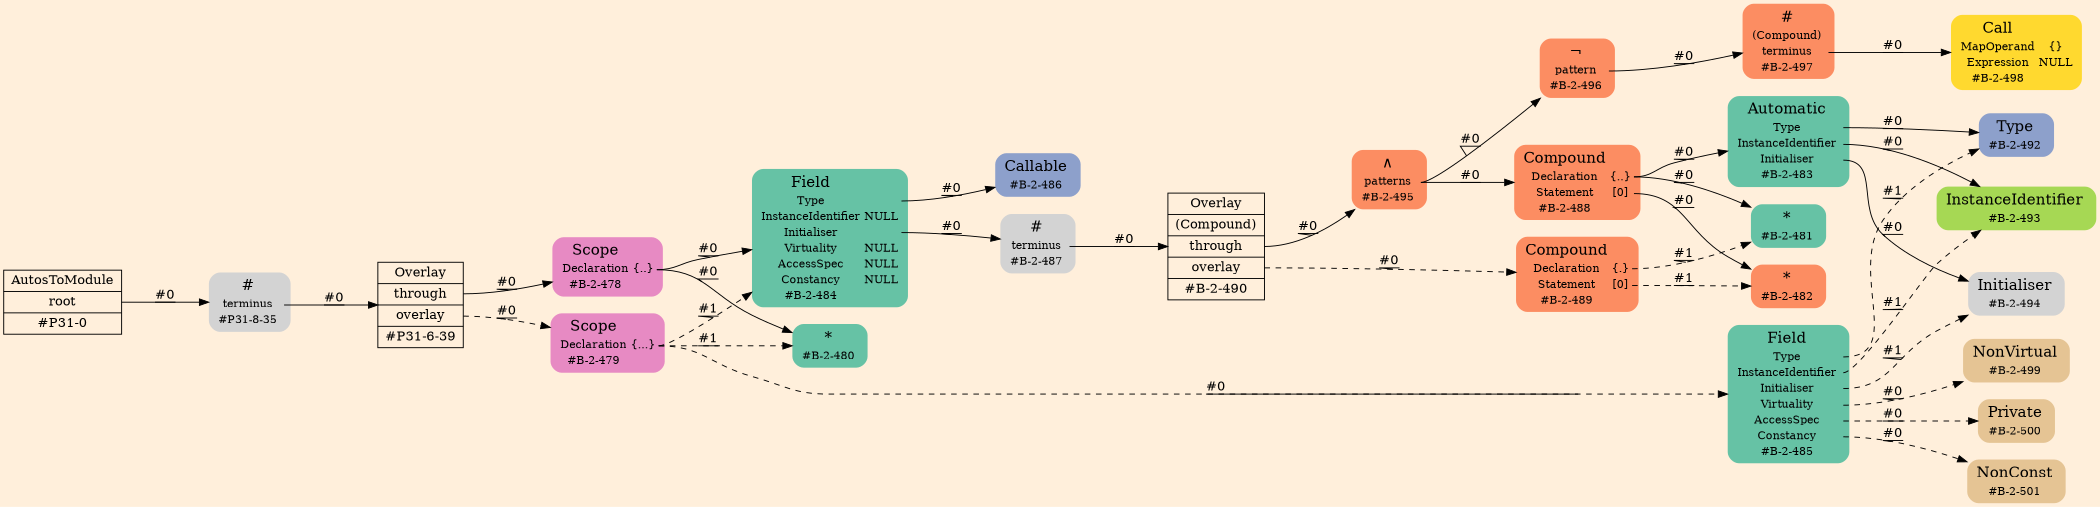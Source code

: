 digraph Inferno {
graph [
rankdir = "LR"
ranksep = 1.0
size = "14,20"
bgcolor = antiquewhite1
];
node [
];
"CR#P31-0" [
shape = "record"
fillcolor = "transparent"
label = "<fixed> AutosToModule | <port0> root | <port1> #P31-0"
style = "filled"
fontsize = "14"
fillcolor = antiquewhite1
];
"#P31-8-35" [
shape = "plaintext"
label = <<TABLE BORDER="0" CELLBORDER="0" CELLSPACING="0">
 <TR>
  <TD><FONT POINT-SIZE="16.0">#</FONT></TD>
  <TD></TD>
 </TR>
 <TR>
  <TD>terminus</TD>
  <TD PORT="port0"></TD>
 </TR>
 <TR>
  <TD>#P31-8-35</TD>
  <TD PORT="port1"></TD>
 </TR>
</TABLE>>
style = "rounded,filled"
fontsize = "12"
];
"#P31-6-39" [
shape = "record"
label = "<fixed> Overlay | <port0> through | <port1> overlay | <port2> #P31-6-39"
style = "filled"
fontsize = "14"
fillcolor = antiquewhite1
];
"#B-2-478" [
shape = "plaintext"
fillcolor = "/set28/4"
label = <<TABLE BORDER="0" CELLBORDER="0" CELLSPACING="0">
 <TR>
  <TD><FONT POINT-SIZE="16.0">Scope</FONT></TD>
  <TD></TD>
 </TR>
 <TR>
  <TD>Declaration</TD>
  <TD PORT="port0">{..}</TD>
 </TR>
 <TR>
  <TD>#B-2-478</TD>
  <TD PORT="port1"></TD>
 </TR>
</TABLE>>
style = "rounded,filled"
fontsize = "12"
];
"#B-2-480" [
shape = "plaintext"
fillcolor = "/set28/1"
label = <<TABLE BORDER="0" CELLBORDER="0" CELLSPACING="0">
 <TR>
  <TD><FONT POINT-SIZE="16.0">*</FONT></TD>
  <TD></TD>
 </TR>
 <TR>
  <TD>#B-2-480</TD>
  <TD PORT="port0"></TD>
 </TR>
</TABLE>>
style = "rounded,filled"
fontsize = "12"
];
"#B-2-484" [
shape = "plaintext"
fillcolor = "/set28/1"
label = <<TABLE BORDER="0" CELLBORDER="0" CELLSPACING="0">
 <TR>
  <TD><FONT POINT-SIZE="16.0">Field</FONT></TD>
  <TD></TD>
 </TR>
 <TR>
  <TD>Type</TD>
  <TD PORT="port0"></TD>
 </TR>
 <TR>
  <TD>InstanceIdentifier</TD>
  <TD PORT="port1">NULL</TD>
 </TR>
 <TR>
  <TD>Initialiser</TD>
  <TD PORT="port2"></TD>
 </TR>
 <TR>
  <TD>Virtuality</TD>
  <TD PORT="port3">NULL</TD>
 </TR>
 <TR>
  <TD>AccessSpec</TD>
  <TD PORT="port4">NULL</TD>
 </TR>
 <TR>
  <TD>Constancy</TD>
  <TD PORT="port5">NULL</TD>
 </TR>
 <TR>
  <TD>#B-2-484</TD>
  <TD PORT="port6"></TD>
 </TR>
</TABLE>>
style = "rounded,filled"
fontsize = "12"
];
"#B-2-486" [
shape = "plaintext"
fillcolor = "/set28/3"
label = <<TABLE BORDER="0" CELLBORDER="0" CELLSPACING="0">
 <TR>
  <TD><FONT POINT-SIZE="16.0">Callable</FONT></TD>
  <TD></TD>
 </TR>
 <TR>
  <TD>#B-2-486</TD>
  <TD PORT="port0"></TD>
 </TR>
</TABLE>>
style = "rounded,filled"
fontsize = "12"
];
"#B-2-487" [
shape = "plaintext"
label = <<TABLE BORDER="0" CELLBORDER="0" CELLSPACING="0">
 <TR>
  <TD><FONT POINT-SIZE="16.0">#</FONT></TD>
  <TD></TD>
 </TR>
 <TR>
  <TD>terminus</TD>
  <TD PORT="port0"></TD>
 </TR>
 <TR>
  <TD>#B-2-487</TD>
  <TD PORT="port1"></TD>
 </TR>
</TABLE>>
style = "rounded,filled"
fontsize = "12"
];
"#B-2-490" [
shape = "record"
fillcolor = "/set28/2"
label = "<fixed> Overlay | <port0> (Compound) | <port1> through | <port2> overlay | <port3> #B-2-490"
style = "filled"
fontsize = "14"
fillcolor = antiquewhite1
];
"#B-2-495" [
shape = "plaintext"
fillcolor = "/set28/2"
label = <<TABLE BORDER="0" CELLBORDER="0" CELLSPACING="0">
 <TR>
  <TD><FONT POINT-SIZE="16.0">∧</FONT></TD>
  <TD></TD>
 </TR>
 <TR>
  <TD>patterns</TD>
  <TD PORT="port0"></TD>
 </TR>
 <TR>
  <TD>#B-2-495</TD>
  <TD PORT="port1"></TD>
 </TR>
</TABLE>>
style = "rounded,filled"
fontsize = "12"
];
"#B-2-496" [
shape = "plaintext"
fillcolor = "/set28/2"
label = <<TABLE BORDER="0" CELLBORDER="0" CELLSPACING="0">
 <TR>
  <TD><FONT POINT-SIZE="16.0">¬</FONT></TD>
  <TD></TD>
 </TR>
 <TR>
  <TD>pattern</TD>
  <TD PORT="port0"></TD>
 </TR>
 <TR>
  <TD>#B-2-496</TD>
  <TD PORT="port1"></TD>
 </TR>
</TABLE>>
style = "rounded,filled"
fontsize = "12"
];
"#B-2-497" [
shape = "plaintext"
fillcolor = "/set28/2"
label = <<TABLE BORDER="0" CELLBORDER="0" CELLSPACING="0">
 <TR>
  <TD><FONT POINT-SIZE="16.0">#</FONT></TD>
  <TD></TD>
 </TR>
 <TR>
  <TD>(Compound)</TD>
  <TD PORT="port0"></TD>
 </TR>
 <TR>
  <TD>terminus</TD>
  <TD PORT="port1"></TD>
 </TR>
 <TR>
  <TD>#B-2-497</TD>
  <TD PORT="port2"></TD>
 </TR>
</TABLE>>
style = "rounded,filled"
fontsize = "12"
];
"#B-2-498" [
shape = "plaintext"
fillcolor = "/set28/6"
label = <<TABLE BORDER="0" CELLBORDER="0" CELLSPACING="0">
 <TR>
  <TD><FONT POINT-SIZE="16.0">Call</FONT></TD>
  <TD></TD>
 </TR>
 <TR>
  <TD>MapOperand</TD>
  <TD PORT="port0">{}</TD>
 </TR>
 <TR>
  <TD>Expression</TD>
  <TD PORT="port1">NULL</TD>
 </TR>
 <TR>
  <TD>#B-2-498</TD>
  <TD PORT="port2"></TD>
 </TR>
</TABLE>>
style = "rounded,filled"
fontsize = "12"
];
"#B-2-488" [
shape = "plaintext"
fillcolor = "/set28/2"
label = <<TABLE BORDER="0" CELLBORDER="0" CELLSPACING="0">
 <TR>
  <TD><FONT POINT-SIZE="16.0">Compound</FONT></TD>
  <TD></TD>
 </TR>
 <TR>
  <TD>Declaration</TD>
  <TD PORT="port0">{..}</TD>
 </TR>
 <TR>
  <TD>Statement</TD>
  <TD PORT="port1">[0]</TD>
 </TR>
 <TR>
  <TD>#B-2-488</TD>
  <TD PORT="port2"></TD>
 </TR>
</TABLE>>
style = "rounded,filled"
fontsize = "12"
];
"#B-2-481" [
shape = "plaintext"
fillcolor = "/set28/1"
label = <<TABLE BORDER="0" CELLBORDER="0" CELLSPACING="0">
 <TR>
  <TD><FONT POINT-SIZE="16.0">*</FONT></TD>
  <TD></TD>
 </TR>
 <TR>
  <TD>#B-2-481</TD>
  <TD PORT="port0"></TD>
 </TR>
</TABLE>>
style = "rounded,filled"
fontsize = "12"
];
"#B-2-483" [
shape = "plaintext"
fillcolor = "/set28/1"
label = <<TABLE BORDER="0" CELLBORDER="0" CELLSPACING="0">
 <TR>
  <TD><FONT POINT-SIZE="16.0">Automatic</FONT></TD>
  <TD></TD>
 </TR>
 <TR>
  <TD>Type</TD>
  <TD PORT="port0"></TD>
 </TR>
 <TR>
  <TD>InstanceIdentifier</TD>
  <TD PORT="port1"></TD>
 </TR>
 <TR>
  <TD>Initialiser</TD>
  <TD PORT="port2"></TD>
 </TR>
 <TR>
  <TD>#B-2-483</TD>
  <TD PORT="port3"></TD>
 </TR>
</TABLE>>
style = "rounded,filled"
fontsize = "12"
];
"#B-2-492" [
shape = "plaintext"
fillcolor = "/set28/3"
label = <<TABLE BORDER="0" CELLBORDER="0" CELLSPACING="0">
 <TR>
  <TD><FONT POINT-SIZE="16.0">Type</FONT></TD>
  <TD></TD>
 </TR>
 <TR>
  <TD>#B-2-492</TD>
  <TD PORT="port0"></TD>
 </TR>
</TABLE>>
style = "rounded,filled"
fontsize = "12"
];
"#B-2-493" [
shape = "plaintext"
fillcolor = "/set28/5"
label = <<TABLE BORDER="0" CELLBORDER="0" CELLSPACING="0">
 <TR>
  <TD><FONT POINT-SIZE="16.0">InstanceIdentifier</FONT></TD>
  <TD></TD>
 </TR>
 <TR>
  <TD>#B-2-493</TD>
  <TD PORT="port0"></TD>
 </TR>
</TABLE>>
style = "rounded,filled"
fontsize = "12"
];
"#B-2-494" [
shape = "plaintext"
label = <<TABLE BORDER="0" CELLBORDER="0" CELLSPACING="0">
 <TR>
  <TD><FONT POINT-SIZE="16.0">Initialiser</FONT></TD>
  <TD></TD>
 </TR>
 <TR>
  <TD>#B-2-494</TD>
  <TD PORT="port0"></TD>
 </TR>
</TABLE>>
style = "rounded,filled"
fontsize = "12"
];
"#B-2-482" [
shape = "plaintext"
fillcolor = "/set28/2"
label = <<TABLE BORDER="0" CELLBORDER="0" CELLSPACING="0">
 <TR>
  <TD><FONT POINT-SIZE="16.0">*</FONT></TD>
  <TD></TD>
 </TR>
 <TR>
  <TD>#B-2-482</TD>
  <TD PORT="port0"></TD>
 </TR>
</TABLE>>
style = "rounded,filled"
fontsize = "12"
];
"#B-2-489" [
shape = "plaintext"
fillcolor = "/set28/2"
label = <<TABLE BORDER="0" CELLBORDER="0" CELLSPACING="0">
 <TR>
  <TD><FONT POINT-SIZE="16.0">Compound</FONT></TD>
  <TD></TD>
 </TR>
 <TR>
  <TD>Declaration</TD>
  <TD PORT="port0">{.}</TD>
 </TR>
 <TR>
  <TD>Statement</TD>
  <TD PORT="port1">[0]</TD>
 </TR>
 <TR>
  <TD>#B-2-489</TD>
  <TD PORT="port2"></TD>
 </TR>
</TABLE>>
style = "rounded,filled"
fontsize = "12"
];
"#B-2-479" [
shape = "plaintext"
fillcolor = "/set28/4"
label = <<TABLE BORDER="0" CELLBORDER="0" CELLSPACING="0">
 <TR>
  <TD><FONT POINT-SIZE="16.0">Scope</FONT></TD>
  <TD></TD>
 </TR>
 <TR>
  <TD>Declaration</TD>
  <TD PORT="port0">{...}</TD>
 </TR>
 <TR>
  <TD>#B-2-479</TD>
  <TD PORT="port1"></TD>
 </TR>
</TABLE>>
style = "rounded,filled"
fontsize = "12"
];
"#B-2-485" [
shape = "plaintext"
fillcolor = "/set28/1"
label = <<TABLE BORDER="0" CELLBORDER="0" CELLSPACING="0">
 <TR>
  <TD><FONT POINT-SIZE="16.0">Field</FONT></TD>
  <TD></TD>
 </TR>
 <TR>
  <TD>Type</TD>
  <TD PORT="port0"></TD>
 </TR>
 <TR>
  <TD>InstanceIdentifier</TD>
  <TD PORT="port1"></TD>
 </TR>
 <TR>
  <TD>Initialiser</TD>
  <TD PORT="port2"></TD>
 </TR>
 <TR>
  <TD>Virtuality</TD>
  <TD PORT="port3"></TD>
 </TR>
 <TR>
  <TD>AccessSpec</TD>
  <TD PORT="port4"></TD>
 </TR>
 <TR>
  <TD>Constancy</TD>
  <TD PORT="port5"></TD>
 </TR>
 <TR>
  <TD>#B-2-485</TD>
  <TD PORT="port6"></TD>
 </TR>
</TABLE>>
style = "rounded,filled"
fontsize = "12"
];
"#B-2-499" [
shape = "plaintext"
fillcolor = "/set28/7"
label = <<TABLE BORDER="0" CELLBORDER="0" CELLSPACING="0">
 <TR>
  <TD><FONT POINT-SIZE="16.0">NonVirtual</FONT></TD>
  <TD></TD>
 </TR>
 <TR>
  <TD>#B-2-499</TD>
  <TD PORT="port0"></TD>
 </TR>
</TABLE>>
style = "rounded,filled"
fontsize = "12"
];
"#B-2-500" [
shape = "plaintext"
fillcolor = "/set28/7"
label = <<TABLE BORDER="0" CELLBORDER="0" CELLSPACING="0">
 <TR>
  <TD><FONT POINT-SIZE="16.0">Private</FONT></TD>
  <TD></TD>
 </TR>
 <TR>
  <TD>#B-2-500</TD>
  <TD PORT="port0"></TD>
 </TR>
</TABLE>>
style = "rounded,filled"
fontsize = "12"
];
"#B-2-501" [
shape = "plaintext"
fillcolor = "/set28/7"
label = <<TABLE BORDER="0" CELLBORDER="0" CELLSPACING="0">
 <TR>
  <TD><FONT POINT-SIZE="16.0">NonConst</FONT></TD>
  <TD></TD>
 </TR>
 <TR>
  <TD>#B-2-501</TD>
  <TD PORT="port0"></TD>
 </TR>
</TABLE>>
style = "rounded,filled"
fontsize = "12"
];
"CR#P31-0":port0 -> "#P31-8-35" [style="solid"
label = "#0"
decorate = true
];
"#P31-8-35":port0 -> "#P31-6-39" [style="solid"
label = "#0"
decorate = true
];
"#P31-6-39":port0 -> "#B-2-478" [style="solid"
label = "#0"
decorate = true
];
"#P31-6-39":port1 -> "#B-2-479" [style="dashed"
label = "#0"
decorate = true
];
"#B-2-478":port0 -> "#B-2-480" [style="solid"
label = "#0"
decorate = true
];
"#B-2-478":port0 -> "#B-2-484" [style="solid"
label = "#0"
decorate = true
];
"#B-2-484":port0 -> "#B-2-486" [style="solid"
label = "#0"
decorate = true
];
"#B-2-484":port2 -> "#B-2-487" [style="solid"
label = "#0"
decorate = true
];
"#B-2-487":port0 -> "#B-2-490" [style="solid"
label = "#0"
decorate = true
];
"#B-2-490":port1 -> "#B-2-495" [style="solid"
label = "#0"
decorate = true
];
"#B-2-490":port2 -> "#B-2-489" [style="dashed"
label = "#0"
decorate = true
];
"#B-2-495":port0 -> "#B-2-496" [style="solid"
label = "#0"
decorate = true
];
"#B-2-495":port0 -> "#B-2-488" [style="solid"
label = "#0"
decorate = true
];
"#B-2-496":port0 -> "#B-2-497" [style="solid"
label = "#0"
decorate = true
];
"#B-2-497":port1 -> "#B-2-498" [style="solid"
label = "#0"
decorate = true
];
"#B-2-488":port0 -> "#B-2-481" [style="solid"
label = "#0"
decorate = true
];
"#B-2-488":port0 -> "#B-2-483" [style="solid"
label = "#0"
decorate = true
];
"#B-2-488":port1 -> "#B-2-482" [style="solid"
label = "#0"
decorate = true
];
"#B-2-483":port0 -> "#B-2-492" [style="solid"
label = "#0"
decorate = true
];
"#B-2-483":port1 -> "#B-2-493" [style="solid"
label = "#0"
decorate = true
];
"#B-2-483":port2 -> "#B-2-494" [style="solid"
label = "#0"
decorate = true
];
"#B-2-489":port0 -> "#B-2-481" [style="dashed"
label = "#1"
decorate = true
];
"#B-2-489":port1 -> "#B-2-482" [style="dashed"
label = "#1"
decorate = true
];
"#B-2-479":port0 -> "#B-2-480" [style="dashed"
label = "#1"
decorate = true
];
"#B-2-479":port0 -> "#B-2-484" [style="dashed"
label = "#1"
decorate = true
];
"#B-2-479":port0 -> "#B-2-485" [style="dashed"
label = "#0"
decorate = true
];
"#B-2-485":port0 -> "#B-2-492" [style="dashed"
label = "#1"
decorate = true
];
"#B-2-485":port1 -> "#B-2-493" [style="dashed"
label = "#1"
decorate = true
];
"#B-2-485":port2 -> "#B-2-494" [style="dashed"
label = "#1"
decorate = true
];
"#B-2-485":port3 -> "#B-2-499" [style="dashed"
label = "#0"
decorate = true
];
"#B-2-485":port4 -> "#B-2-500" [style="dashed"
label = "#0"
decorate = true
];
"#B-2-485":port5 -> "#B-2-501" [style="dashed"
label = "#0"
decorate = true
];
}
